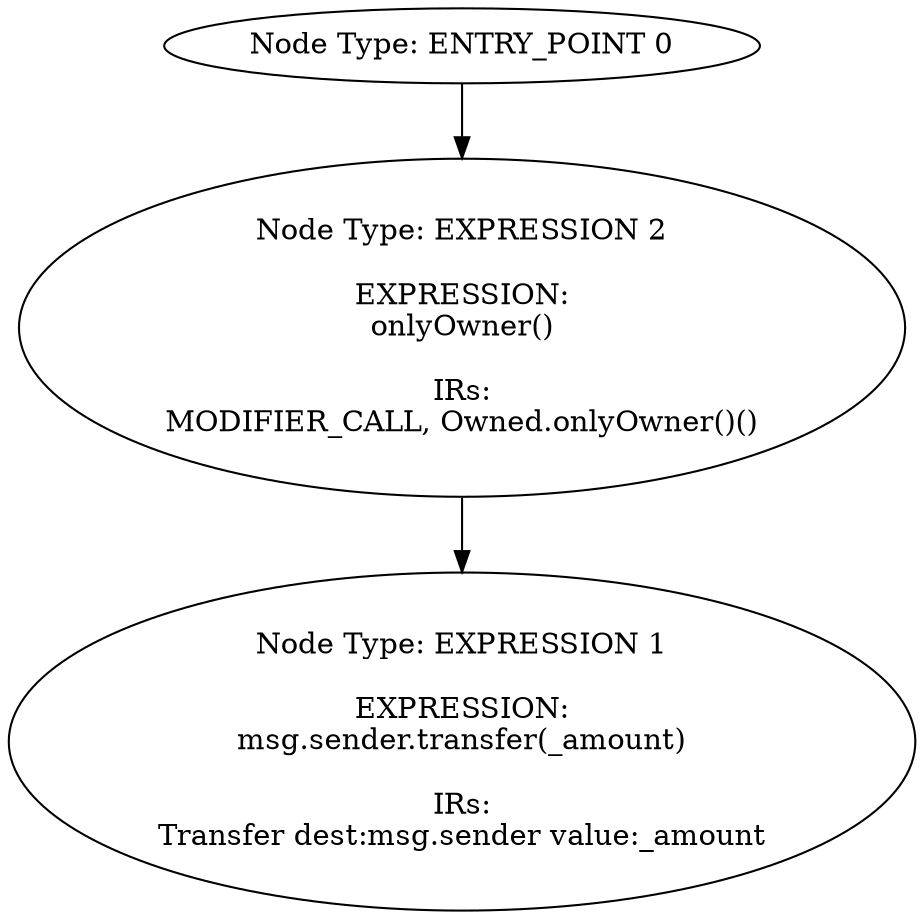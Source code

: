 digraph{
0[label="Node Type: ENTRY_POINT 0
"];
0->2;
1[label="Node Type: EXPRESSION 1

EXPRESSION:
msg.sender.transfer(_amount)

IRs:
Transfer dest:msg.sender value:_amount"];
2[label="Node Type: EXPRESSION 2

EXPRESSION:
onlyOwner()

IRs:
MODIFIER_CALL, Owned.onlyOwner()()"];
2->1;
}
